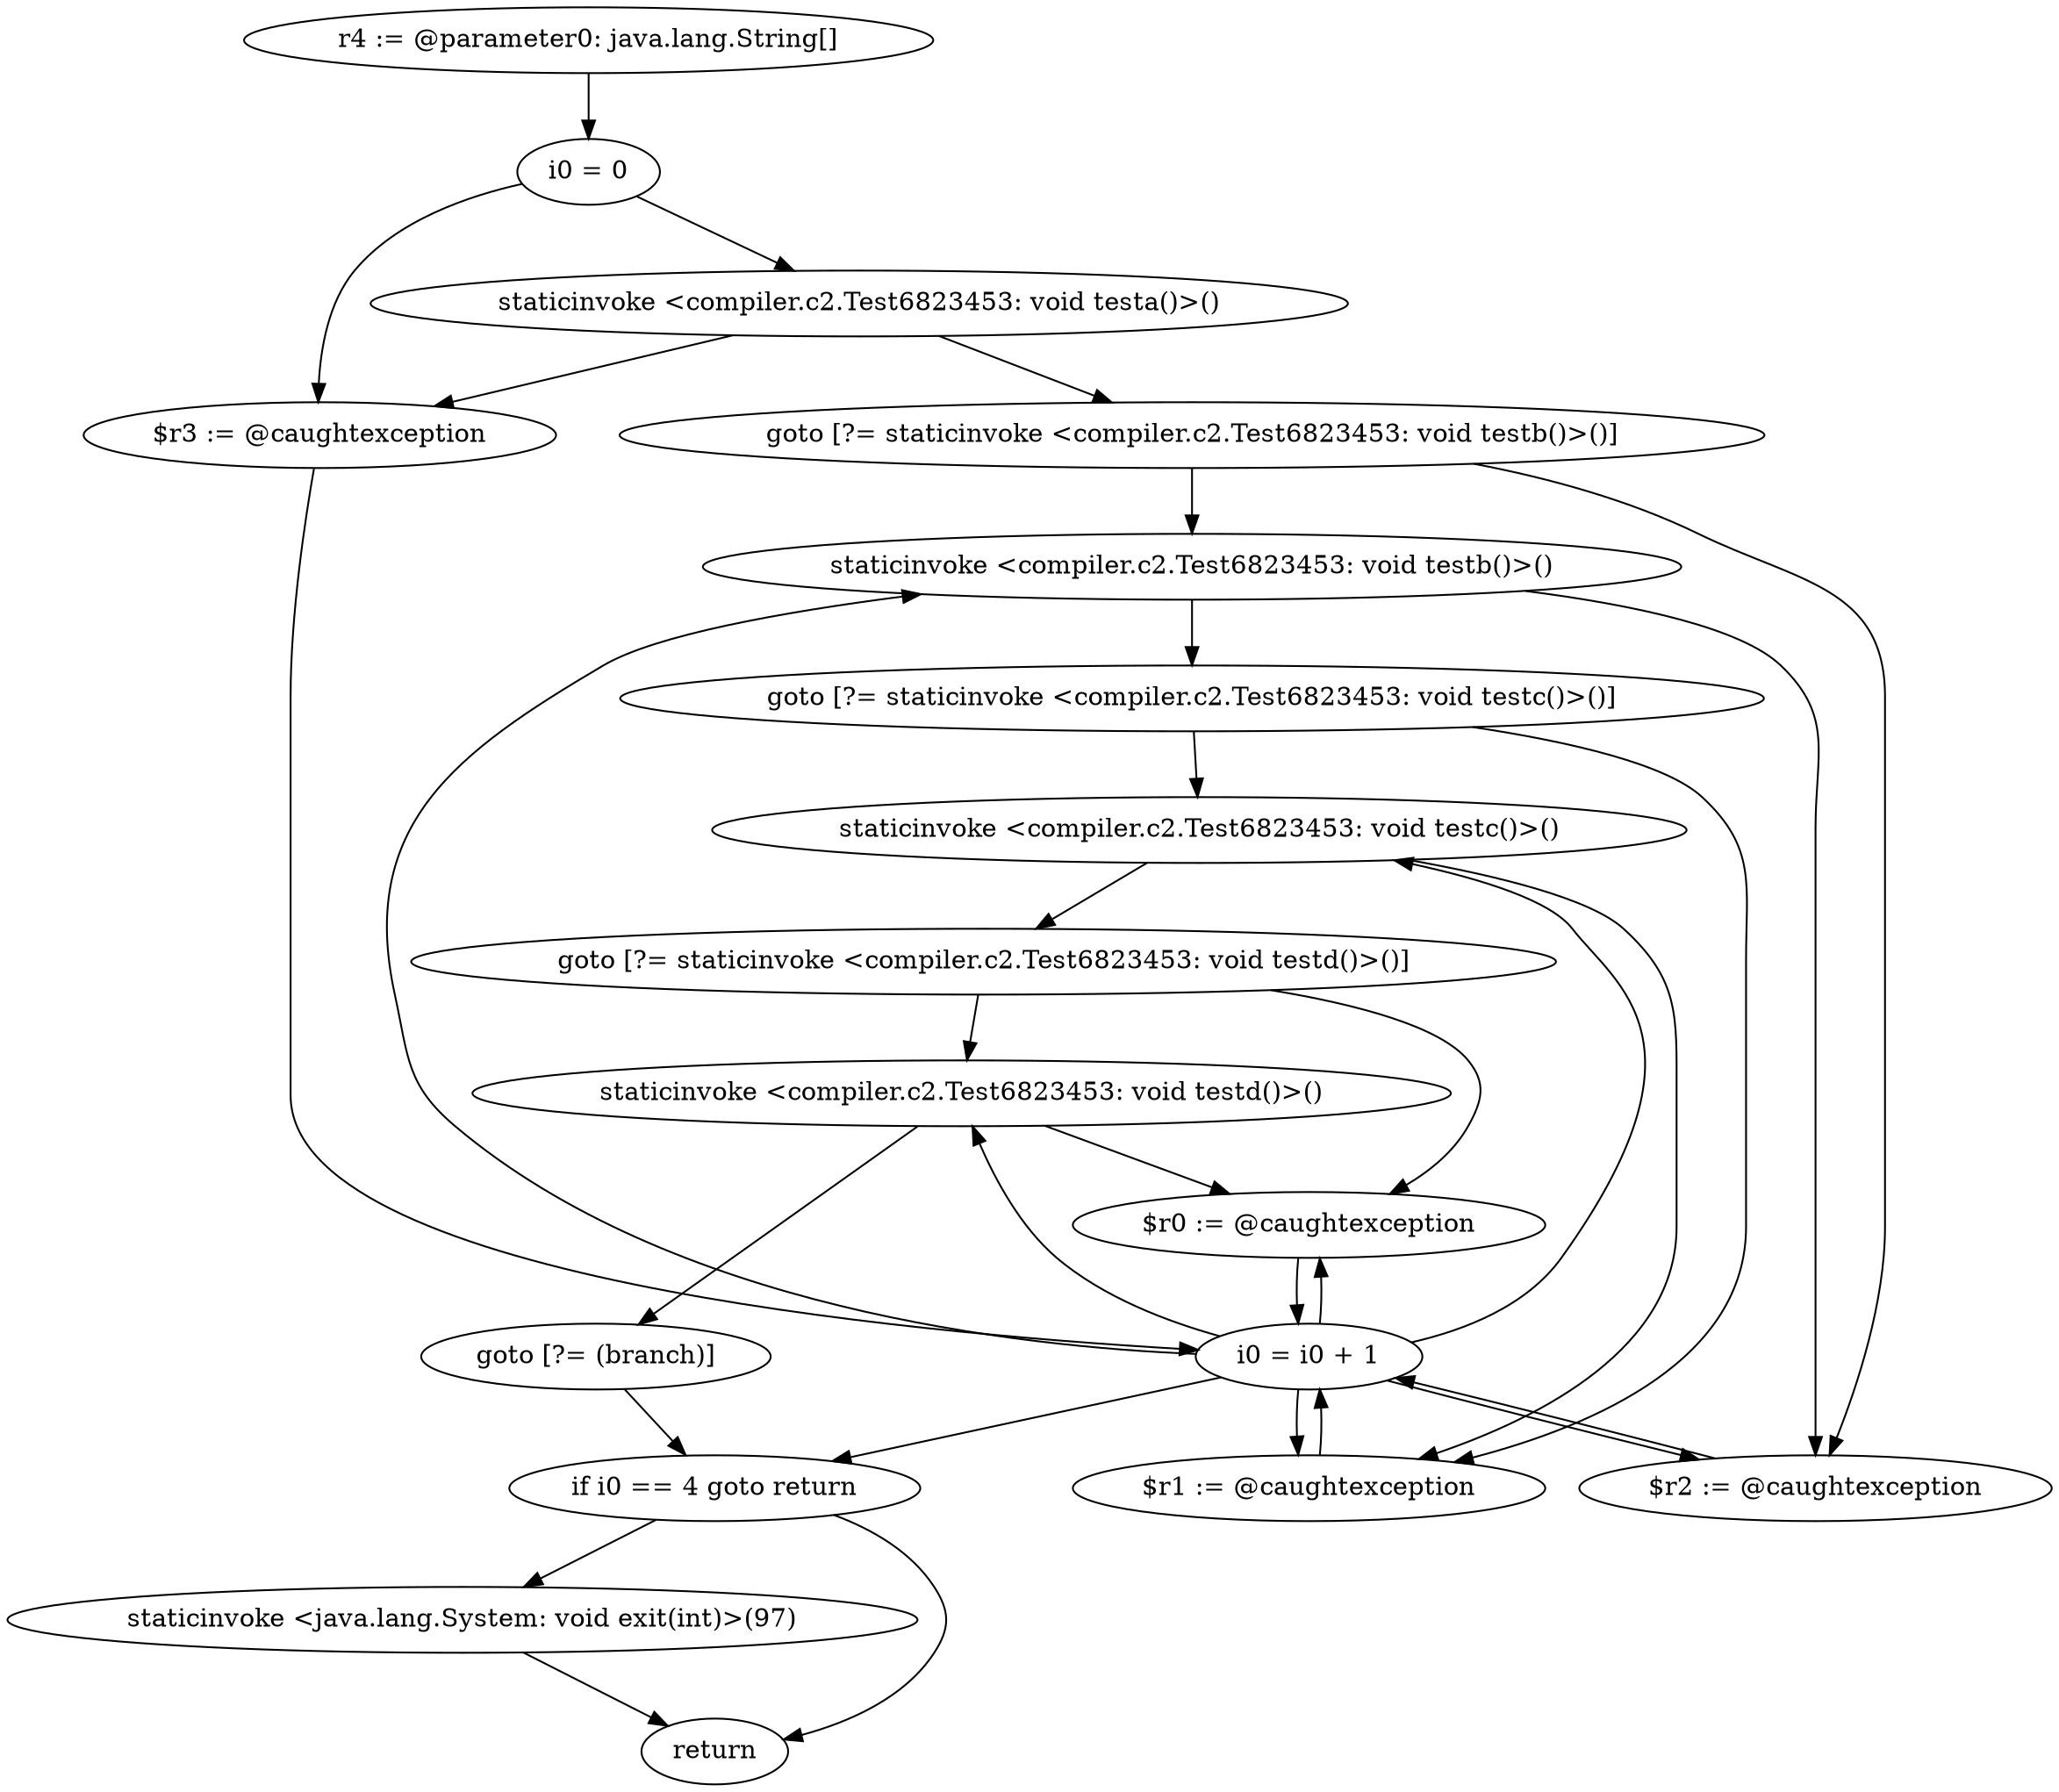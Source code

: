 digraph "unitGraph" {
    "r4 := @parameter0: java.lang.String[]"
    "i0 = 0"
    "staticinvoke <compiler.c2.Test6823453: void testa()>()"
    "goto [?= staticinvoke <compiler.c2.Test6823453: void testb()>()]"
    "$r3 := @caughtexception"
    "i0 = i0 + 1"
    "staticinvoke <compiler.c2.Test6823453: void testb()>()"
    "goto [?= staticinvoke <compiler.c2.Test6823453: void testc()>()]"
    "$r2 := @caughtexception"
    "staticinvoke <compiler.c2.Test6823453: void testc()>()"
    "goto [?= staticinvoke <compiler.c2.Test6823453: void testd()>()]"
    "$r1 := @caughtexception"
    "staticinvoke <compiler.c2.Test6823453: void testd()>()"
    "goto [?= (branch)]"
    "$r0 := @caughtexception"
    "if i0 == 4 goto return"
    "staticinvoke <java.lang.System: void exit(int)>(97)"
    "return"
    "r4 := @parameter0: java.lang.String[]"->"i0 = 0";
    "i0 = 0"->"staticinvoke <compiler.c2.Test6823453: void testa()>()";
    "i0 = 0"->"$r3 := @caughtexception";
    "staticinvoke <compiler.c2.Test6823453: void testa()>()"->"goto [?= staticinvoke <compiler.c2.Test6823453: void testb()>()]";
    "staticinvoke <compiler.c2.Test6823453: void testa()>()"->"$r3 := @caughtexception";
    "goto [?= staticinvoke <compiler.c2.Test6823453: void testb()>()]"->"staticinvoke <compiler.c2.Test6823453: void testb()>()";
    "goto [?= staticinvoke <compiler.c2.Test6823453: void testb()>()]"->"$r2 := @caughtexception";
    "$r3 := @caughtexception"->"i0 = i0 + 1";
    "i0 = i0 + 1"->"staticinvoke <compiler.c2.Test6823453: void testb()>()";
    "i0 = i0 + 1"->"$r2 := @caughtexception";
    "staticinvoke <compiler.c2.Test6823453: void testb()>()"->"goto [?= staticinvoke <compiler.c2.Test6823453: void testc()>()]";
    "staticinvoke <compiler.c2.Test6823453: void testb()>()"->"$r2 := @caughtexception";
    "goto [?= staticinvoke <compiler.c2.Test6823453: void testc()>()]"->"staticinvoke <compiler.c2.Test6823453: void testc()>()";
    "goto [?= staticinvoke <compiler.c2.Test6823453: void testc()>()]"->"$r1 := @caughtexception";
    "$r2 := @caughtexception"->"i0 = i0 + 1";
    "i0 = i0 + 1"->"staticinvoke <compiler.c2.Test6823453: void testc()>()";
    "i0 = i0 + 1"->"$r1 := @caughtexception";
    "staticinvoke <compiler.c2.Test6823453: void testc()>()"->"goto [?= staticinvoke <compiler.c2.Test6823453: void testd()>()]";
    "staticinvoke <compiler.c2.Test6823453: void testc()>()"->"$r1 := @caughtexception";
    "goto [?= staticinvoke <compiler.c2.Test6823453: void testd()>()]"->"staticinvoke <compiler.c2.Test6823453: void testd()>()";
    "goto [?= staticinvoke <compiler.c2.Test6823453: void testd()>()]"->"$r0 := @caughtexception";
    "$r1 := @caughtexception"->"i0 = i0 + 1";
    "i0 = i0 + 1"->"staticinvoke <compiler.c2.Test6823453: void testd()>()";
    "i0 = i0 + 1"->"$r0 := @caughtexception";
    "staticinvoke <compiler.c2.Test6823453: void testd()>()"->"goto [?= (branch)]";
    "staticinvoke <compiler.c2.Test6823453: void testd()>()"->"$r0 := @caughtexception";
    "goto [?= (branch)]"->"if i0 == 4 goto return";
    "$r0 := @caughtexception"->"i0 = i0 + 1";
    "i0 = i0 + 1"->"if i0 == 4 goto return";
    "if i0 == 4 goto return"->"staticinvoke <java.lang.System: void exit(int)>(97)";
    "if i0 == 4 goto return"->"return";
    "staticinvoke <java.lang.System: void exit(int)>(97)"->"return";
}
